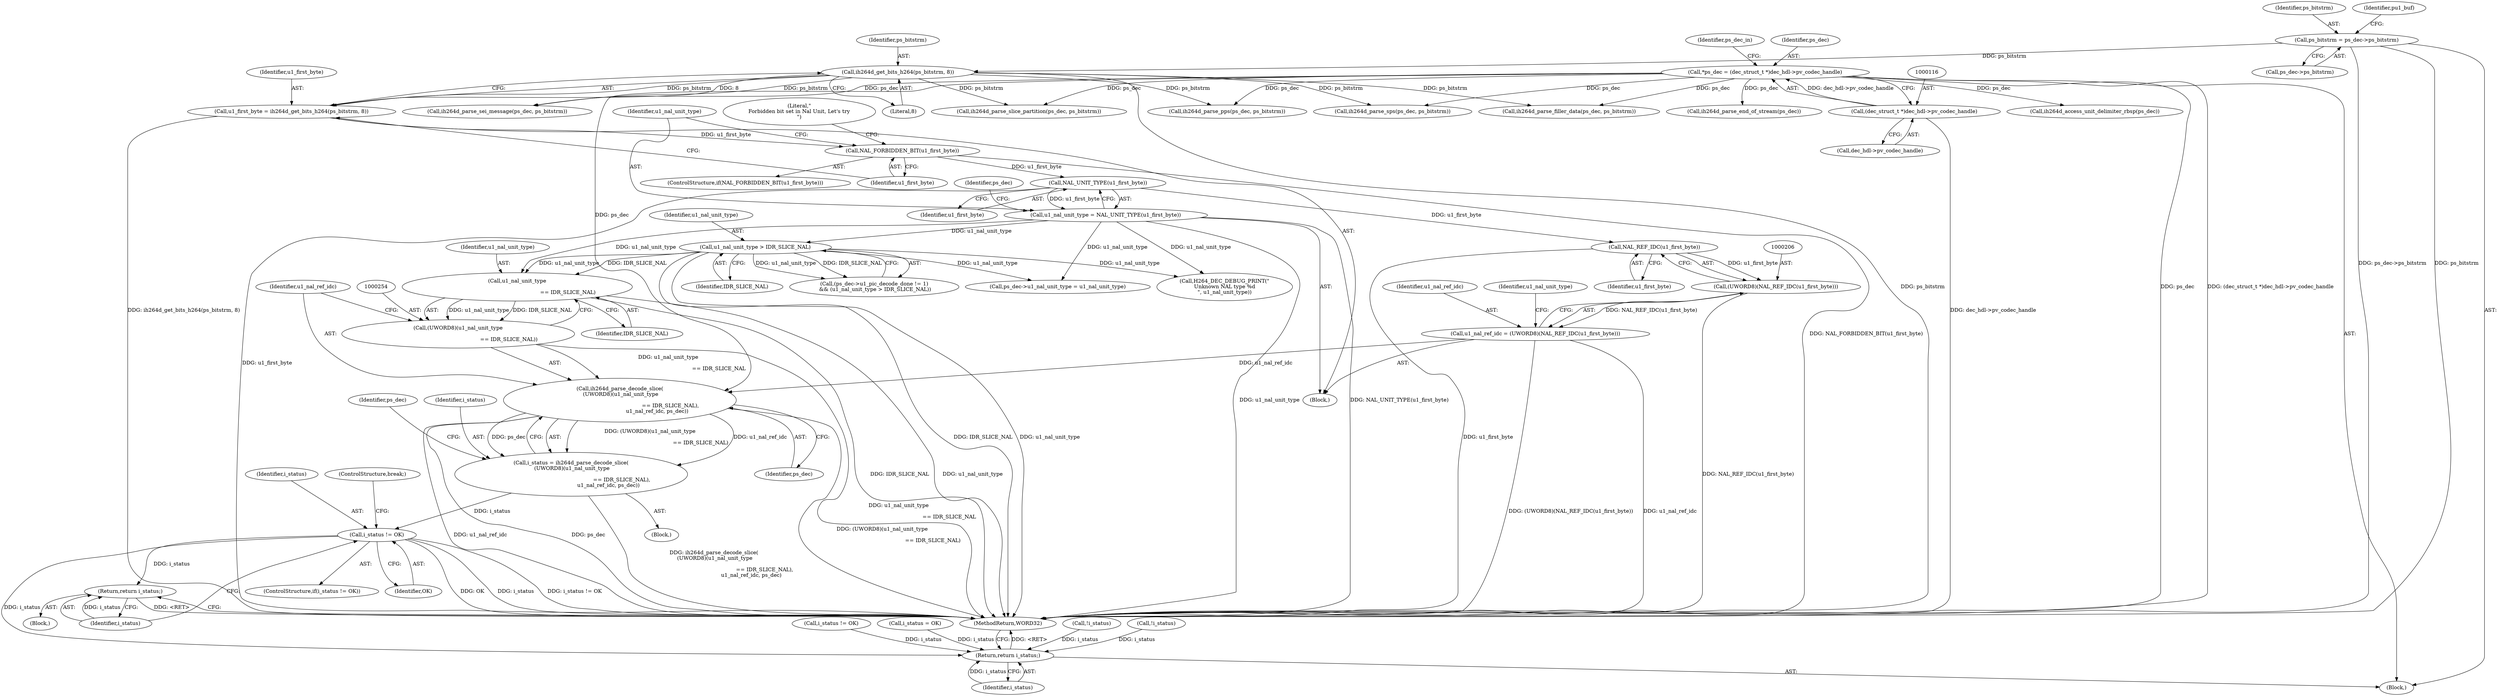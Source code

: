digraph "0_Android_0b23c81c3dd9ec38f7e6806a3955fed1925541a0_0@pointer" {
"1000252" [label="(Call,ih264d_parse_decode_slice(\n (UWORD8)(u1_nal_unit_type\n\n                                                             == IDR_SLICE_NAL),\n                                             u1_nal_ref_idc, ps_dec))"];
"1000253" [label="(Call,(UWORD8)(u1_nal_unit_type\n\n                                                             == IDR_SLICE_NAL))"];
"1000255" [label="(Call,u1_nal_unit_type\n\n                                                             == IDR_SLICE_NAL)"];
"1000175" [label="(Call,u1_nal_unit_type = NAL_UNIT_TYPE(u1_first_byte))"];
"1000177" [label="(Call,NAL_UNIT_TYPE(u1_first_byte))"];
"1000170" [label="(Call,NAL_FORBIDDEN_BIT(u1_first_byte))"];
"1000164" [label="(Call,u1_first_byte = ih264d_get_bits_h264(ps_bitstrm, 8))"];
"1000166" [label="(Call,ih264d_get_bits_h264(ps_bitstrm, 8))"];
"1000141" [label="(Call,ps_bitstrm = ps_dec->ps_bitstrm)"];
"1000192" [label="(Call,u1_nal_unit_type > IDR_SLICE_NAL)"];
"1000203" [label="(Call,u1_nal_ref_idc = (UWORD8)(NAL_REF_IDC(u1_first_byte)))"];
"1000205" [label="(Call,(UWORD8)(NAL_REF_IDC(u1_first_byte)))"];
"1000207" [label="(Call,NAL_REF_IDC(u1_first_byte))"];
"1000113" [label="(Call,*ps_dec = (dec_struct_t *)dec_hdl->pv_codec_handle)"];
"1000115" [label="(Call,(dec_struct_t *)dec_hdl->pv_codec_handle)"];
"1000250" [label="(Call,i_status = ih264d_parse_decode_slice(\n (UWORD8)(u1_nal_unit_type\n\n                                                             == IDR_SLICE_NAL),\n                                             u1_nal_ref_idc, ps_dec))"];
"1000283" [label="(Call,i_status != OK)"];
"1000287" [label="(Return,return i_status;)"];
"1000406" [label="(Return,return i_status;)"];
"1000193" [label="(Identifier,u1_nal_unit_type)"];
"1000406" [label="(Return,return i_status;)"];
"1000142" [label="(Identifier,ps_bitstrm)"];
"1000253" [label="(Call,(UWORD8)(u1_nal_unit_type\n\n                                                             == IDR_SLICE_NAL))"];
"1000255" [label="(Call,u1_nal_unit_type\n\n                                                             == IDR_SLICE_NAL)"];
"1000183" [label="(Identifier,ps_dec)"];
"1000175" [label="(Call,u1_nal_unit_type = NAL_UNIT_TYPE(u1_first_byte))"];
"1000170" [label="(Call,NAL_FORBIDDEN_BIT(u1_first_byte))"];
"1000264" [label="(Identifier,ps_dec)"];
"1000113" [label="(Call,*ps_dec = (dec_struct_t *)dec_hdl->pv_codec_handle)"];
"1000251" [label="(Identifier,i_status)"];
"1000311" [label="(Call,i_status != OK)"];
"1000207" [label="(Call,NAL_REF_IDC(u1_first_byte))"];
"1000165" [label="(Identifier,u1_first_byte)"];
"1000114" [label="(Identifier,ps_dec)"];
"1000293" [label="(ControlStructure,break;)"];
"1000169" [label="(ControlStructure,if(NAL_FORBIDDEN_BIT(u1_first_byte)))"];
"1000282" [label="(ControlStructure,if(i_status != OK))"];
"1000286" [label="(Block,)"];
"1000208" [label="(Identifier,u1_first_byte)"];
"1000387" [label="(Call,ih264d_parse_end_of_stream(ps_dec))"];
"1000408" [label="(MethodReturn,WORD32)"];
"1000307" [label="(Call,ih264d_parse_sei_message(ps_dec, ps_bitstrm))"];
"1000203" [label="(Call,u1_nal_ref_idc = (UWORD8)(NAL_REF_IDC(u1_first_byte)))"];
"1000258" [label="(Identifier,u1_nal_ref_idc)"];
"1000402" [label="(Call,H264_DEC_DEBUG_PRINT(\"\nUnknown NAL type %d\n\", u1_nal_unit_type))"];
"1000283" [label="(Call,i_status != OK)"];
"1000167" [label="(Identifier,ps_bitstrm)"];
"1000288" [label="(Identifier,i_status)"];
"1000143" [label="(Call,ps_dec->ps_bitstrm)"];
"1000210" [label="(Identifier,u1_nal_unit_type)"];
"1000256" [label="(Identifier,u1_nal_unit_type)"];
"1000171" [label="(Identifier,u1_first_byte)"];
"1000115" [label="(Call,(dec_struct_t *)dec_hdl->pv_codec_handle)"];
"1000122" [label="(Identifier,ps_dec_in)"];
"1000240" [label="(Block,)"];
"1000220" [label="(Call,ih264d_parse_slice_partition(ps_dec, ps_bitstrm))"];
"1000147" [label="(Identifier,pu1_buf)"];
"1000186" [label="(Call,(ps_dec->u1_pic_decode_done != 1)\n && (u1_nal_unit_type > IDR_SLICE_NAL))"];
"1000141" [label="(Call,ps_bitstrm = ps_dec->ps_bitstrm)"];
"1000176" [label="(Identifier,u1_nal_unit_type)"];
"1000174" [label="(Literal,\"\nForbidden bit set in Nal Unit, Let's try\n\")"];
"1000352" [label="(Call,ih264d_parse_pps(ps_dec, ps_bitstrm))"];
"1000252" [label="(Call,ih264d_parse_decode_slice(\n (UWORD8)(u1_nal_unit_type\n\n                                                             == IDR_SLICE_NAL),\n                                             u1_nal_ref_idc, ps_dec))"];
"1000110" [label="(Block,)"];
"1000117" [label="(Call,dec_hdl->pv_codec_handle)"];
"1000168" [label="(Literal,8)"];
"1000198" [label="(Call,ps_dec->u1_nal_unit_type = u1_nal_unit_type)"];
"1000166" [label="(Call,ih264d_get_bits_h264(ps_bitstrm, 8))"];
"1000284" [label="(Identifier,i_status)"];
"1000287" [label="(Return,return i_status;)"];
"1000407" [label="(Identifier,i_status)"];
"1000192" [label="(Call,u1_nal_unit_type > IDR_SLICE_NAL)"];
"1000259" [label="(Identifier,ps_dec)"];
"1000178" [label="(Identifier,u1_first_byte)"];
"1000177" [label="(Call,NAL_UNIT_TYPE(u1_first_byte))"];
"1000327" [label="(Call,ih264d_parse_sps(ps_dec, ps_bitstrm))"];
"1000138" [label="(Call,i_status = OK)"];
"1000285" [label="(Identifier,OK)"];
"1000164" [label="(Call,u1_first_byte = ih264d_get_bits_h264(ps_bitstrm, 8))"];
"1000397" [label="(Call,ih264d_parse_filler_data(ps_dec, ps_bitstrm))"];
"1000205" [label="(Call,(UWORD8)(NAL_REF_IDC(u1_first_byte)))"];
"1000257" [label="(Identifier,IDR_SLICE_NAL)"];
"1000204" [label="(Identifier,u1_nal_ref_idc)"];
"1000377" [label="(Call,ih264d_access_unit_delimiter_rbsp(ps_dec))"];
"1000250" [label="(Call,i_status = ih264d_parse_decode_slice(\n (UWORD8)(u1_nal_unit_type\n\n                                                             == IDR_SLICE_NAL),\n                                             u1_nal_ref_idc, ps_dec))"];
"1000337" [label="(Call,!i_status)"];
"1000194" [label="(Identifier,IDR_SLICE_NAL)"];
"1000151" [label="(Block,)"];
"1000362" [label="(Call,!i_status)"];
"1000252" -> "1000250"  [label="AST: "];
"1000252" -> "1000259"  [label="CFG: "];
"1000253" -> "1000252"  [label="AST: "];
"1000258" -> "1000252"  [label="AST: "];
"1000259" -> "1000252"  [label="AST: "];
"1000250" -> "1000252"  [label="CFG: "];
"1000252" -> "1000408"  [label="DDG: ps_dec"];
"1000252" -> "1000408"  [label="DDG: (UWORD8)(u1_nal_unit_type\n\n                                                             == IDR_SLICE_NAL)"];
"1000252" -> "1000408"  [label="DDG: u1_nal_ref_idc"];
"1000252" -> "1000250"  [label="DDG: (UWORD8)(u1_nal_unit_type\n\n                                                             == IDR_SLICE_NAL)"];
"1000252" -> "1000250"  [label="DDG: u1_nal_ref_idc"];
"1000252" -> "1000250"  [label="DDG: ps_dec"];
"1000253" -> "1000252"  [label="DDG: u1_nal_unit_type\n\n                                                             == IDR_SLICE_NAL"];
"1000203" -> "1000252"  [label="DDG: u1_nal_ref_idc"];
"1000113" -> "1000252"  [label="DDG: ps_dec"];
"1000253" -> "1000255"  [label="CFG: "];
"1000254" -> "1000253"  [label="AST: "];
"1000255" -> "1000253"  [label="AST: "];
"1000258" -> "1000253"  [label="CFG: "];
"1000253" -> "1000408"  [label="DDG: u1_nal_unit_type\n\n                                                             == IDR_SLICE_NAL"];
"1000255" -> "1000253"  [label="DDG: u1_nal_unit_type"];
"1000255" -> "1000253"  [label="DDG: IDR_SLICE_NAL"];
"1000255" -> "1000257"  [label="CFG: "];
"1000256" -> "1000255"  [label="AST: "];
"1000257" -> "1000255"  [label="AST: "];
"1000255" -> "1000408"  [label="DDG: IDR_SLICE_NAL"];
"1000255" -> "1000408"  [label="DDG: u1_nal_unit_type"];
"1000175" -> "1000255"  [label="DDG: u1_nal_unit_type"];
"1000192" -> "1000255"  [label="DDG: u1_nal_unit_type"];
"1000192" -> "1000255"  [label="DDG: IDR_SLICE_NAL"];
"1000175" -> "1000151"  [label="AST: "];
"1000175" -> "1000177"  [label="CFG: "];
"1000176" -> "1000175"  [label="AST: "];
"1000177" -> "1000175"  [label="AST: "];
"1000183" -> "1000175"  [label="CFG: "];
"1000175" -> "1000408"  [label="DDG: u1_nal_unit_type"];
"1000175" -> "1000408"  [label="DDG: NAL_UNIT_TYPE(u1_first_byte)"];
"1000177" -> "1000175"  [label="DDG: u1_first_byte"];
"1000175" -> "1000192"  [label="DDG: u1_nal_unit_type"];
"1000175" -> "1000198"  [label="DDG: u1_nal_unit_type"];
"1000175" -> "1000402"  [label="DDG: u1_nal_unit_type"];
"1000177" -> "1000178"  [label="CFG: "];
"1000178" -> "1000177"  [label="AST: "];
"1000177" -> "1000408"  [label="DDG: u1_first_byte"];
"1000170" -> "1000177"  [label="DDG: u1_first_byte"];
"1000177" -> "1000207"  [label="DDG: u1_first_byte"];
"1000170" -> "1000169"  [label="AST: "];
"1000170" -> "1000171"  [label="CFG: "];
"1000171" -> "1000170"  [label="AST: "];
"1000174" -> "1000170"  [label="CFG: "];
"1000176" -> "1000170"  [label="CFG: "];
"1000170" -> "1000408"  [label="DDG: NAL_FORBIDDEN_BIT(u1_first_byte)"];
"1000164" -> "1000170"  [label="DDG: u1_first_byte"];
"1000164" -> "1000151"  [label="AST: "];
"1000164" -> "1000166"  [label="CFG: "];
"1000165" -> "1000164"  [label="AST: "];
"1000166" -> "1000164"  [label="AST: "];
"1000171" -> "1000164"  [label="CFG: "];
"1000164" -> "1000408"  [label="DDG: ih264d_get_bits_h264(ps_bitstrm, 8)"];
"1000166" -> "1000164"  [label="DDG: ps_bitstrm"];
"1000166" -> "1000164"  [label="DDG: 8"];
"1000166" -> "1000168"  [label="CFG: "];
"1000167" -> "1000166"  [label="AST: "];
"1000168" -> "1000166"  [label="AST: "];
"1000166" -> "1000408"  [label="DDG: ps_bitstrm"];
"1000141" -> "1000166"  [label="DDG: ps_bitstrm"];
"1000166" -> "1000220"  [label="DDG: ps_bitstrm"];
"1000166" -> "1000307"  [label="DDG: ps_bitstrm"];
"1000166" -> "1000327"  [label="DDG: ps_bitstrm"];
"1000166" -> "1000352"  [label="DDG: ps_bitstrm"];
"1000166" -> "1000397"  [label="DDG: ps_bitstrm"];
"1000141" -> "1000110"  [label="AST: "];
"1000141" -> "1000143"  [label="CFG: "];
"1000142" -> "1000141"  [label="AST: "];
"1000143" -> "1000141"  [label="AST: "];
"1000147" -> "1000141"  [label="CFG: "];
"1000141" -> "1000408"  [label="DDG: ps_bitstrm"];
"1000141" -> "1000408"  [label="DDG: ps_dec->ps_bitstrm"];
"1000192" -> "1000186"  [label="AST: "];
"1000192" -> "1000194"  [label="CFG: "];
"1000193" -> "1000192"  [label="AST: "];
"1000194" -> "1000192"  [label="AST: "];
"1000186" -> "1000192"  [label="CFG: "];
"1000192" -> "1000408"  [label="DDG: IDR_SLICE_NAL"];
"1000192" -> "1000408"  [label="DDG: u1_nal_unit_type"];
"1000192" -> "1000186"  [label="DDG: u1_nal_unit_type"];
"1000192" -> "1000186"  [label="DDG: IDR_SLICE_NAL"];
"1000192" -> "1000198"  [label="DDG: u1_nal_unit_type"];
"1000192" -> "1000402"  [label="DDG: u1_nal_unit_type"];
"1000203" -> "1000151"  [label="AST: "];
"1000203" -> "1000205"  [label="CFG: "];
"1000204" -> "1000203"  [label="AST: "];
"1000205" -> "1000203"  [label="AST: "];
"1000210" -> "1000203"  [label="CFG: "];
"1000203" -> "1000408"  [label="DDG: (UWORD8)(NAL_REF_IDC(u1_first_byte))"];
"1000203" -> "1000408"  [label="DDG: u1_nal_ref_idc"];
"1000205" -> "1000203"  [label="DDG: NAL_REF_IDC(u1_first_byte)"];
"1000205" -> "1000207"  [label="CFG: "];
"1000206" -> "1000205"  [label="AST: "];
"1000207" -> "1000205"  [label="AST: "];
"1000205" -> "1000408"  [label="DDG: NAL_REF_IDC(u1_first_byte)"];
"1000207" -> "1000205"  [label="DDG: u1_first_byte"];
"1000207" -> "1000208"  [label="CFG: "];
"1000208" -> "1000207"  [label="AST: "];
"1000207" -> "1000408"  [label="DDG: u1_first_byte"];
"1000113" -> "1000110"  [label="AST: "];
"1000113" -> "1000115"  [label="CFG: "];
"1000114" -> "1000113"  [label="AST: "];
"1000115" -> "1000113"  [label="AST: "];
"1000122" -> "1000113"  [label="CFG: "];
"1000113" -> "1000408"  [label="DDG: ps_dec"];
"1000113" -> "1000408"  [label="DDG: (dec_struct_t *)dec_hdl->pv_codec_handle"];
"1000115" -> "1000113"  [label="DDG: dec_hdl->pv_codec_handle"];
"1000113" -> "1000220"  [label="DDG: ps_dec"];
"1000113" -> "1000307"  [label="DDG: ps_dec"];
"1000113" -> "1000327"  [label="DDG: ps_dec"];
"1000113" -> "1000352"  [label="DDG: ps_dec"];
"1000113" -> "1000377"  [label="DDG: ps_dec"];
"1000113" -> "1000387"  [label="DDG: ps_dec"];
"1000113" -> "1000397"  [label="DDG: ps_dec"];
"1000115" -> "1000117"  [label="CFG: "];
"1000116" -> "1000115"  [label="AST: "];
"1000117" -> "1000115"  [label="AST: "];
"1000115" -> "1000408"  [label="DDG: dec_hdl->pv_codec_handle"];
"1000250" -> "1000240"  [label="AST: "];
"1000251" -> "1000250"  [label="AST: "];
"1000264" -> "1000250"  [label="CFG: "];
"1000250" -> "1000408"  [label="DDG: ih264d_parse_decode_slice(\n (UWORD8)(u1_nal_unit_type\n\n                                                             == IDR_SLICE_NAL),\n                                             u1_nal_ref_idc, ps_dec)"];
"1000250" -> "1000283"  [label="DDG: i_status"];
"1000283" -> "1000282"  [label="AST: "];
"1000283" -> "1000285"  [label="CFG: "];
"1000284" -> "1000283"  [label="AST: "];
"1000285" -> "1000283"  [label="AST: "];
"1000288" -> "1000283"  [label="CFG: "];
"1000293" -> "1000283"  [label="CFG: "];
"1000283" -> "1000408"  [label="DDG: OK"];
"1000283" -> "1000408"  [label="DDG: i_status"];
"1000283" -> "1000408"  [label="DDG: i_status != OK"];
"1000283" -> "1000287"  [label="DDG: i_status"];
"1000283" -> "1000406"  [label="DDG: i_status"];
"1000287" -> "1000286"  [label="AST: "];
"1000287" -> "1000288"  [label="CFG: "];
"1000288" -> "1000287"  [label="AST: "];
"1000408" -> "1000287"  [label="CFG: "];
"1000287" -> "1000408"  [label="DDG: <RET>"];
"1000288" -> "1000287"  [label="DDG: i_status"];
"1000406" -> "1000110"  [label="AST: "];
"1000406" -> "1000407"  [label="CFG: "];
"1000407" -> "1000406"  [label="AST: "];
"1000408" -> "1000406"  [label="CFG: "];
"1000406" -> "1000408"  [label="DDG: <RET>"];
"1000407" -> "1000406"  [label="DDG: i_status"];
"1000311" -> "1000406"  [label="DDG: i_status"];
"1000138" -> "1000406"  [label="DDG: i_status"];
"1000337" -> "1000406"  [label="DDG: i_status"];
"1000362" -> "1000406"  [label="DDG: i_status"];
}
